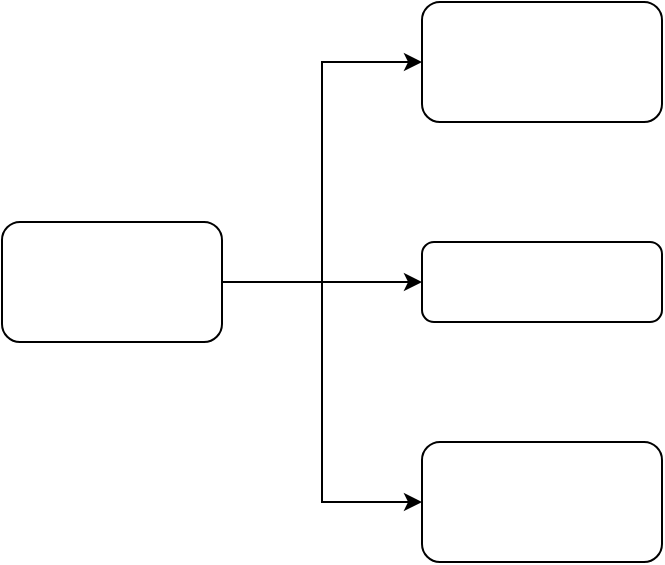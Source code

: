 <mxfile version="14.1.2" type="github">
  <diagram id="inpwSEgfgB79cAirrsW8" name="第 1 页">
    <mxGraphModel dx="2062" dy="1122" grid="1" gridSize="10" guides="1" tooltips="1" connect="1" arrows="1" fold="1" page="1" pageScale="1" pageWidth="827" pageHeight="1169" math="0" shadow="0">
      <root>
        <mxCell id="0" />
        <mxCell id="1" parent="0" />
        <mxCell id="2fU32VK-aECMiCkXX1mZ-7" style="edgeStyle=orthogonalEdgeStyle;rounded=0;orthogonalLoop=1;jettySize=auto;html=1;exitX=1;exitY=0.5;exitDx=0;exitDy=0;entryX=0;entryY=0.5;entryDx=0;entryDy=0;" edge="1" parent="1" source="2fU32VK-aECMiCkXX1mZ-1" target="2fU32VK-aECMiCkXX1mZ-5">
          <mxGeometry relative="1" as="geometry" />
        </mxCell>
        <mxCell id="2fU32VK-aECMiCkXX1mZ-8" style="edgeStyle=orthogonalEdgeStyle;rounded=0;orthogonalLoop=1;jettySize=auto;html=1;exitX=1;exitY=0.5;exitDx=0;exitDy=0;entryX=0;entryY=0.5;entryDx=0;entryDy=0;" edge="1" parent="1" source="2fU32VK-aECMiCkXX1mZ-1" target="2fU32VK-aECMiCkXX1mZ-4">
          <mxGeometry relative="1" as="geometry" />
        </mxCell>
        <mxCell id="2fU32VK-aECMiCkXX1mZ-10" style="edgeStyle=orthogonalEdgeStyle;rounded=0;orthogonalLoop=1;jettySize=auto;html=1;exitX=1;exitY=0.5;exitDx=0;exitDy=0;entryX=0;entryY=0.5;entryDx=0;entryDy=0;" edge="1" parent="1" source="2fU32VK-aECMiCkXX1mZ-1" target="2fU32VK-aECMiCkXX1mZ-2">
          <mxGeometry relative="1" as="geometry" />
        </mxCell>
        <mxCell id="2fU32VK-aECMiCkXX1mZ-1" value="" style="rounded=1;whiteSpace=wrap;html=1;" vertex="1" parent="1">
          <mxGeometry x="130" y="430" width="110" height="60" as="geometry" />
        </mxCell>
        <mxCell id="2fU32VK-aECMiCkXX1mZ-2" value="" style="rounded=1;whiteSpace=wrap;html=1;" vertex="1" parent="1">
          <mxGeometry x="340" y="320" width="120" height="60" as="geometry" />
        </mxCell>
        <mxCell id="2fU32VK-aECMiCkXX1mZ-4" value="" style="rounded=1;whiteSpace=wrap;html=1;" vertex="1" parent="1">
          <mxGeometry x="340" y="540" width="120" height="60" as="geometry" />
        </mxCell>
        <mxCell id="2fU32VK-aECMiCkXX1mZ-5" value="" style="rounded=1;whiteSpace=wrap;html=1;" vertex="1" parent="1">
          <mxGeometry x="340" y="440" width="120" height="40" as="geometry" />
        </mxCell>
      </root>
    </mxGraphModel>
  </diagram>
</mxfile>
